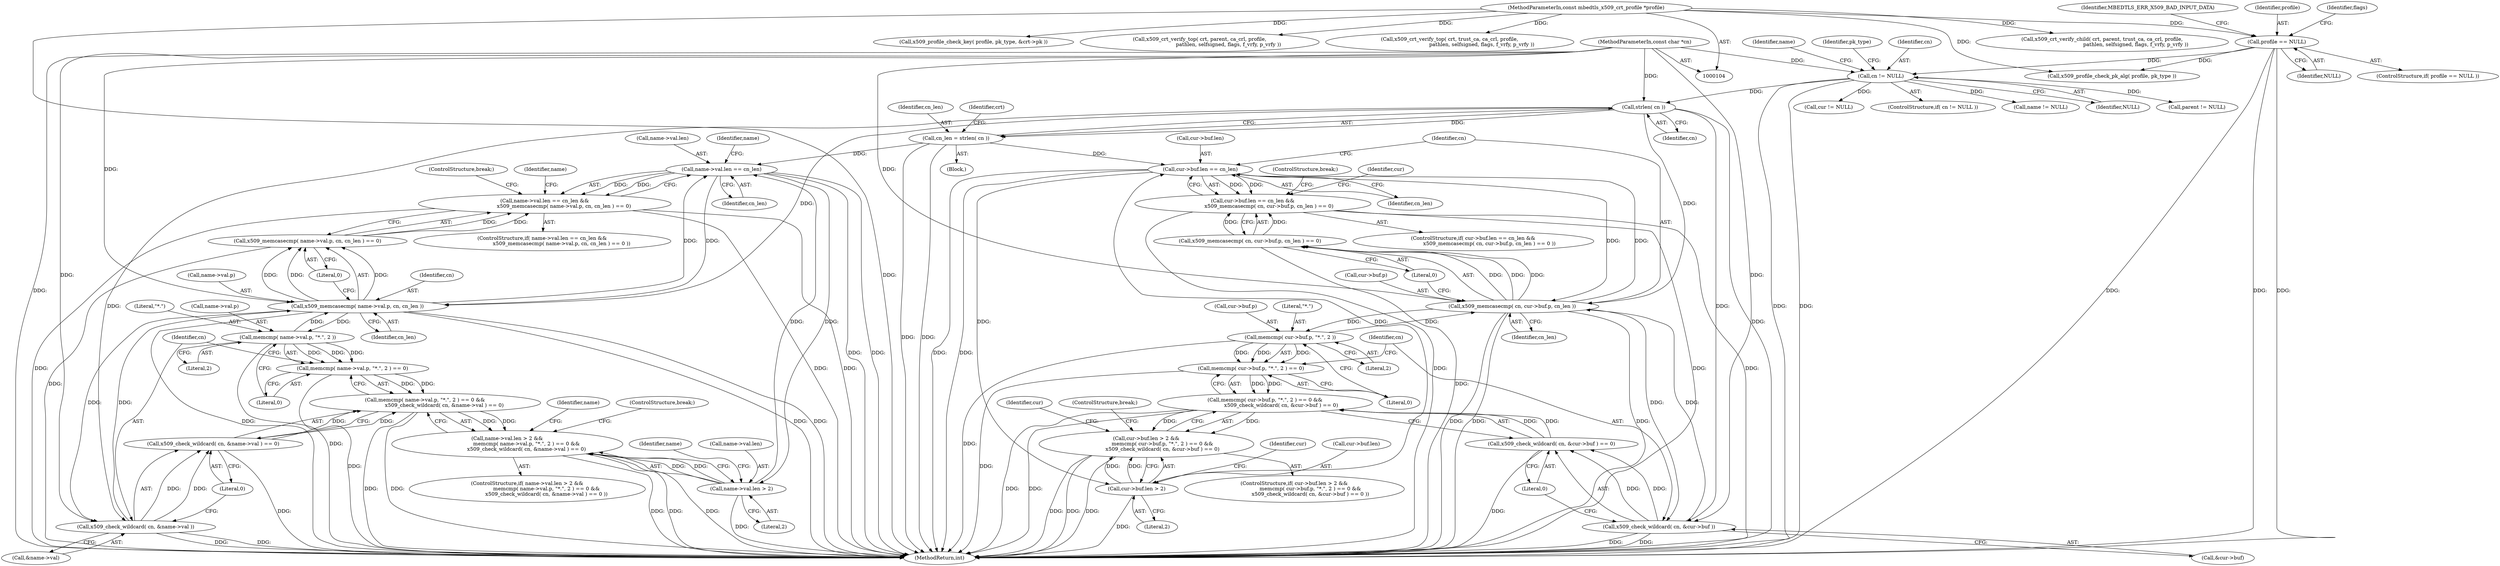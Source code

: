 digraph "1_mbedtls_d15795acd5074e0b44e71f7ede8bdfe1b48591fc@API" {
"1000154" [label="(Call,strlen( cn ))"];
"1000142" [label="(Call,cn != NULL)"];
"1000109" [label="(MethodParameterIn,const char *cn)"];
"1000132" [label="(Call,profile == NULL)"];
"1000108" [label="(MethodParameterIn,const mbedtls_x509_crt_profile *profile)"];
"1000152" [label="(Call,cn_len = strlen( cn ))"];
"1000176" [label="(Call,cur->buf.len == cn_len)"];
"1000175" [label="(Call,cur->buf.len == cn_len &&\n                    x509_memcasecmp( cn, cur->buf.p, cn_len ) == 0)"];
"1000184" [label="(Call,x509_memcasecmp( cn, cur->buf.p, cn_len ))"];
"1000183" [label="(Call,x509_memcasecmp( cn, cur->buf.p, cn_len ) == 0)"];
"1000205" [label="(Call,memcmp( cur->buf.p, \"*.\", 2 ))"];
"1000204" [label="(Call,memcmp( cur->buf.p, \"*.\", 2 ) == 0)"];
"1000203" [label="(Call,memcmp( cur->buf.p, \"*.\", 2 ) == 0 &&\n                    x509_check_wildcard( cn, &cur->buf ) == 0)"];
"1000195" [label="(Call,cur->buf.len > 2 &&\n                    memcmp( cur->buf.p, \"*.\", 2 ) == 0 &&\n                    x509_check_wildcard( cn, &cur->buf ) == 0)"];
"1000215" [label="(Call,x509_check_wildcard( cn, &cur->buf ))"];
"1000214" [label="(Call,x509_check_wildcard( cn, &cur->buf ) == 0)"];
"1000196" [label="(Call,cur->buf.len > 2)"];
"1000256" [label="(Call,name->val.len == cn_len)"];
"1000255" [label="(Call,name->val.len == cn_len &&\n                        x509_memcasecmp( name->val.p, cn, cn_len ) == 0)"];
"1000264" [label="(Call,x509_memcasecmp( name->val.p, cn, cn_len ))"];
"1000263" [label="(Call,x509_memcasecmp( name->val.p, cn, cn_len ) == 0)"];
"1000285" [label="(Call,memcmp( name->val.p, \"*.\", 2 ))"];
"1000284" [label="(Call,memcmp( name->val.p, \"*.\", 2 ) == 0)"];
"1000283" [label="(Call,memcmp( name->val.p, \"*.\", 2 ) == 0 &&\n                        x509_check_wildcard( cn, &name->val ) == 0)"];
"1000275" [label="(Call,name->val.len > 2 &&\n                        memcmp( name->val.p, \"*.\", 2 ) == 0 &&\n                        x509_check_wildcard( cn, &name->val ) == 0)"];
"1000295" [label="(Call,x509_check_wildcard( cn, &name->val ))"];
"1000294" [label="(Call,x509_check_wildcard( cn, &name->val ) == 0)"];
"1000276" [label="(Call,name->val.len > 2)"];
"1000263" [label="(Call,x509_memcasecmp( name->val.p, cn, cn_len ) == 0)"];
"1000274" [label="(ControlStructure,if( name->val.len > 2 &&\n                        memcmp( name->val.p, \"*.\", 2 ) == 0 &&\n                        x509_check_wildcard( cn, &name->val ) == 0 ))"];
"1000272" [label="(Literal,0)"];
"1000191" [label="(Identifier,cn_len)"];
"1000378" [label="(Call,x509_crt_verify_top( crt, parent, ca_crl, profile,\n                                    pathlen, selfsigned, flags, f_vrfy, p_vrfy ))"];
"1000257" [label="(Call,name->val.len)"];
"1000213" [label="(Literal,0)"];
"1000176" [label="(Call,cur->buf.len == cn_len)"];
"1000199" [label="(Identifier,cur)"];
"1000297" [label="(Call,&name->val)"];
"1000192" [label="(Literal,0)"];
"1000291" [label="(Literal,\"*.\")"];
"1000292" [label="(Literal,2)"];
"1000143" [label="(Identifier,cn)"];
"1000275" [label="(Call,name->val.len > 2 &&\n                        memcmp( name->val.p, \"*.\", 2 ) == 0 &&\n                        x509_check_wildcard( cn, &name->val ) == 0)"];
"1000154" [label="(Call,strlen( cn ))"];
"1000254" [label="(ControlStructure,if( name->val.len == cn_len &&\n                        x509_memcasecmp( name->val.p, cn, cn_len ) == 0 ))"];
"1000134" [label="(Identifier,NULL)"];
"1000196" [label="(Call,cur->buf.len > 2)"];
"1000304" [label="(Identifier,name)"];
"1000282" [label="(Literal,2)"];
"1000270" [label="(Identifier,cn)"];
"1000186" [label="(Call,cur->buf.p)"];
"1000147" [label="(Identifier,name)"];
"1000183" [label="(Call,x509_memcasecmp( cn, cur->buf.p, cn_len ) == 0)"];
"1000212" [label="(Literal,2)"];
"1000449" [label="(Call,x509_crt_verify_top( crt, trust_ca, ca_crl, profile,\n                                        pathlen, selfsigned, flags, f_vrfy, p_vrfy ))"];
"1000293" [label="(Literal,0)"];
"1000185" [label="(Identifier,cn)"];
"1000288" [label="(Identifier,name)"];
"1000142" [label="(Call,cn != NULL)"];
"1000294" [label="(Call,x509_check_wildcard( cn, &name->val ) == 0)"];
"1000132" [label="(Call,profile == NULL)"];
"1000177" [label="(Call,cur->buf.len)"];
"1000277" [label="(Call,name->val.len)"];
"1000286" [label="(Call,name->val.p)"];
"1000211" [label="(Literal,\"*.\")"];
"1000203" [label="(Call,memcmp( cur->buf.p, \"*.\", 2 ) == 0 &&\n                    x509_check_wildcard( cn, &cur->buf ) == 0)"];
"1000170" [label="(Call,cur != NULL)"];
"1000283" [label="(Call,memcmp( name->val.p, \"*.\", 2 ) == 0 &&\n                        x509_check_wildcard( cn, &name->val ) == 0)"];
"1000205" [label="(Call,memcmp( cur->buf.p, \"*.\", 2 ))"];
"1000131" [label="(ControlStructure,if( profile == NULL ))"];
"1000174" [label="(ControlStructure,if( cur->buf.len == cn_len &&\n                    x509_memcasecmp( cn, cur->buf.p, cn_len ) == 0 ))"];
"1000184" [label="(Call,x509_memcasecmp( cn, cur->buf.p, cn_len ))"];
"1000182" [label="(Identifier,cn_len)"];
"1000141" [label="(ControlStructure,if( cn != NULL ))"];
"1000284" [label="(Call,memcmp( name->val.p, \"*.\", 2 ) == 0)"];
"1000139" [label="(Identifier,flags)"];
"1000221" [label="(Literal,0)"];
"1000267" [label="(Identifier,name)"];
"1000474" [label="(MethodReturn,int)"];
"1000240" [label="(Call,name != NULL)"];
"1000217" [label="(Call,&cur->buf)"];
"1000295" [label="(Call,x509_check_wildcard( cn, &name->val ))"];
"1000302" [label="(ControlStructure,break;)"];
"1000225" [label="(Identifier,cur)"];
"1000215" [label="(Call,x509_check_wildcard( cn, &cur->buf ))"];
"1000279" [label="(Identifier,name)"];
"1000317" [label="(Identifier,pk_type)"];
"1000109" [label="(MethodParameterIn,const char *cn)"];
"1000136" [label="(Identifier,MBEDTLS_ERR_X509_BAD_INPUT_DATA)"];
"1000256" [label="(Call,name->val.len == cn_len)"];
"1000296" [label="(Identifier,cn)"];
"1000264" [label="(Call,x509_memcasecmp( name->val.p, cn, cn_len ))"];
"1000159" [label="(Identifier,crt)"];
"1000206" [label="(Call,cur->buf.p)"];
"1000195" [label="(Call,cur->buf.len > 2 &&\n                    memcmp( cur->buf.p, \"*.\", 2 ) == 0 &&\n                    x509_check_wildcard( cn, &cur->buf ) == 0)"];
"1000153" [label="(Identifier,cn_len)"];
"1000325" [label="(Call,x509_profile_check_pk_alg( profile, pk_type ))"];
"1000223" [label="(ControlStructure,break;)"];
"1000144" [label="(Identifier,NULL)"];
"1000351" [label="(Call,parent != NULL)"];
"1000202" [label="(Literal,2)"];
"1000197" [label="(Call,cur->buf.len)"];
"1000273" [label="(ControlStructure,break;)"];
"1000265" [label="(Call,name->val.p)"];
"1000175" [label="(Call,cur->buf.len == cn_len &&\n                    x509_memcasecmp( cn, cur->buf.p, cn_len ) == 0)"];
"1000155" [label="(Identifier,cn)"];
"1000194" [label="(ControlStructure,if( cur->buf.len > 2 &&\n                    memcmp( cur->buf.p, \"*.\", 2 ) == 0 &&\n                    x509_check_wildcard( cn, &cur->buf ) == 0 ))"];
"1000108" [label="(MethodParameterIn,const mbedtls_x509_crt_profile *profile)"];
"1000271" [label="(Identifier,cn_len)"];
"1000204" [label="(Call,memcmp( cur->buf.p, \"*.\", 2 ) == 0)"];
"1000214" [label="(Call,x509_check_wildcard( cn, &cur->buf ) == 0)"];
"1000216" [label="(Identifier,cn)"];
"1000262" [label="(Identifier,cn_len)"];
"1000133" [label="(Identifier,profile)"];
"1000428" [label="(Call,x509_crt_verify_child( crt, parent, trust_ca, ca_crl, profile,\n                                          pathlen, selfsigned, flags, f_vrfy, p_vrfy ))"];
"1000301" [label="(Literal,0)"];
"1000208" [label="(Identifier,cur)"];
"1000335" [label="(Call,x509_profile_check_key( profile, pk_type, &crt->pk ))"];
"1000145" [label="(Block,)"];
"1000193" [label="(ControlStructure,break;)"];
"1000285" [label="(Call,memcmp( name->val.p, \"*.\", 2 ))"];
"1000152" [label="(Call,cn_len = strlen( cn ))"];
"1000276" [label="(Call,name->val.len > 2)"];
"1000255" [label="(Call,name->val.len == cn_len &&\n                        x509_memcasecmp( name->val.p, cn, cn_len ) == 0)"];
"1000154" -> "1000152"  [label="AST: "];
"1000154" -> "1000155"  [label="CFG: "];
"1000155" -> "1000154"  [label="AST: "];
"1000152" -> "1000154"  [label="CFG: "];
"1000154" -> "1000474"  [label="DDG: "];
"1000154" -> "1000152"  [label="DDG: "];
"1000142" -> "1000154"  [label="DDG: "];
"1000109" -> "1000154"  [label="DDG: "];
"1000154" -> "1000184"  [label="DDG: "];
"1000154" -> "1000215"  [label="DDG: "];
"1000154" -> "1000264"  [label="DDG: "];
"1000154" -> "1000295"  [label="DDG: "];
"1000142" -> "1000141"  [label="AST: "];
"1000142" -> "1000144"  [label="CFG: "];
"1000143" -> "1000142"  [label="AST: "];
"1000144" -> "1000142"  [label="AST: "];
"1000147" -> "1000142"  [label="CFG: "];
"1000317" -> "1000142"  [label="CFG: "];
"1000142" -> "1000474"  [label="DDG: "];
"1000142" -> "1000474"  [label="DDG: "];
"1000109" -> "1000142"  [label="DDG: "];
"1000132" -> "1000142"  [label="DDG: "];
"1000142" -> "1000170"  [label="DDG: "];
"1000142" -> "1000240"  [label="DDG: "];
"1000142" -> "1000351"  [label="DDG: "];
"1000109" -> "1000104"  [label="AST: "];
"1000109" -> "1000474"  [label="DDG: "];
"1000109" -> "1000184"  [label="DDG: "];
"1000109" -> "1000215"  [label="DDG: "];
"1000109" -> "1000264"  [label="DDG: "];
"1000109" -> "1000295"  [label="DDG: "];
"1000132" -> "1000131"  [label="AST: "];
"1000132" -> "1000134"  [label="CFG: "];
"1000133" -> "1000132"  [label="AST: "];
"1000134" -> "1000132"  [label="AST: "];
"1000136" -> "1000132"  [label="CFG: "];
"1000139" -> "1000132"  [label="CFG: "];
"1000132" -> "1000474"  [label="DDG: "];
"1000132" -> "1000474"  [label="DDG: "];
"1000132" -> "1000474"  [label="DDG: "];
"1000108" -> "1000132"  [label="DDG: "];
"1000132" -> "1000325"  [label="DDG: "];
"1000108" -> "1000104"  [label="AST: "];
"1000108" -> "1000474"  [label="DDG: "];
"1000108" -> "1000325"  [label="DDG: "];
"1000108" -> "1000335"  [label="DDG: "];
"1000108" -> "1000378"  [label="DDG: "];
"1000108" -> "1000428"  [label="DDG: "];
"1000108" -> "1000449"  [label="DDG: "];
"1000152" -> "1000145"  [label="AST: "];
"1000153" -> "1000152"  [label="AST: "];
"1000159" -> "1000152"  [label="CFG: "];
"1000152" -> "1000474"  [label="DDG: "];
"1000152" -> "1000474"  [label="DDG: "];
"1000152" -> "1000176"  [label="DDG: "];
"1000152" -> "1000256"  [label="DDG: "];
"1000176" -> "1000175"  [label="AST: "];
"1000176" -> "1000182"  [label="CFG: "];
"1000177" -> "1000176"  [label="AST: "];
"1000182" -> "1000176"  [label="AST: "];
"1000185" -> "1000176"  [label="CFG: "];
"1000175" -> "1000176"  [label="CFG: "];
"1000176" -> "1000474"  [label="DDG: "];
"1000176" -> "1000474"  [label="DDG: "];
"1000176" -> "1000175"  [label="DDG: "];
"1000176" -> "1000175"  [label="DDG: "];
"1000196" -> "1000176"  [label="DDG: "];
"1000184" -> "1000176"  [label="DDG: "];
"1000176" -> "1000184"  [label="DDG: "];
"1000176" -> "1000196"  [label="DDG: "];
"1000175" -> "1000174"  [label="AST: "];
"1000175" -> "1000183"  [label="CFG: "];
"1000183" -> "1000175"  [label="AST: "];
"1000193" -> "1000175"  [label="CFG: "];
"1000199" -> "1000175"  [label="CFG: "];
"1000175" -> "1000474"  [label="DDG: "];
"1000175" -> "1000474"  [label="DDG: "];
"1000175" -> "1000474"  [label="DDG: "];
"1000183" -> "1000175"  [label="DDG: "];
"1000183" -> "1000175"  [label="DDG: "];
"1000184" -> "1000183"  [label="AST: "];
"1000184" -> "1000191"  [label="CFG: "];
"1000185" -> "1000184"  [label="AST: "];
"1000186" -> "1000184"  [label="AST: "];
"1000191" -> "1000184"  [label="AST: "];
"1000192" -> "1000184"  [label="CFG: "];
"1000184" -> "1000474"  [label="DDG: "];
"1000184" -> "1000474"  [label="DDG: "];
"1000184" -> "1000474"  [label="DDG: "];
"1000184" -> "1000183"  [label="DDG: "];
"1000184" -> "1000183"  [label="DDG: "];
"1000184" -> "1000183"  [label="DDG: "];
"1000215" -> "1000184"  [label="DDG: "];
"1000205" -> "1000184"  [label="DDG: "];
"1000184" -> "1000205"  [label="DDG: "];
"1000184" -> "1000215"  [label="DDG: "];
"1000183" -> "1000192"  [label="CFG: "];
"1000192" -> "1000183"  [label="AST: "];
"1000183" -> "1000474"  [label="DDG: "];
"1000205" -> "1000204"  [label="AST: "];
"1000205" -> "1000212"  [label="CFG: "];
"1000206" -> "1000205"  [label="AST: "];
"1000211" -> "1000205"  [label="AST: "];
"1000212" -> "1000205"  [label="AST: "];
"1000213" -> "1000205"  [label="CFG: "];
"1000205" -> "1000474"  [label="DDG: "];
"1000205" -> "1000204"  [label="DDG: "];
"1000205" -> "1000204"  [label="DDG: "];
"1000205" -> "1000204"  [label="DDG: "];
"1000204" -> "1000203"  [label="AST: "];
"1000204" -> "1000213"  [label="CFG: "];
"1000213" -> "1000204"  [label="AST: "];
"1000216" -> "1000204"  [label="CFG: "];
"1000203" -> "1000204"  [label="CFG: "];
"1000204" -> "1000474"  [label="DDG: "];
"1000204" -> "1000203"  [label="DDG: "];
"1000204" -> "1000203"  [label="DDG: "];
"1000203" -> "1000195"  [label="AST: "];
"1000203" -> "1000214"  [label="CFG: "];
"1000214" -> "1000203"  [label="AST: "];
"1000195" -> "1000203"  [label="CFG: "];
"1000203" -> "1000474"  [label="DDG: "];
"1000203" -> "1000474"  [label="DDG: "];
"1000203" -> "1000195"  [label="DDG: "];
"1000203" -> "1000195"  [label="DDG: "];
"1000214" -> "1000203"  [label="DDG: "];
"1000214" -> "1000203"  [label="DDG: "];
"1000195" -> "1000194"  [label="AST: "];
"1000195" -> "1000196"  [label="CFG: "];
"1000196" -> "1000195"  [label="AST: "];
"1000223" -> "1000195"  [label="CFG: "];
"1000225" -> "1000195"  [label="CFG: "];
"1000195" -> "1000474"  [label="DDG: "];
"1000195" -> "1000474"  [label="DDG: "];
"1000195" -> "1000474"  [label="DDG: "];
"1000196" -> "1000195"  [label="DDG: "];
"1000196" -> "1000195"  [label="DDG: "];
"1000215" -> "1000214"  [label="AST: "];
"1000215" -> "1000217"  [label="CFG: "];
"1000216" -> "1000215"  [label="AST: "];
"1000217" -> "1000215"  [label="AST: "];
"1000221" -> "1000215"  [label="CFG: "];
"1000215" -> "1000474"  [label="DDG: "];
"1000215" -> "1000474"  [label="DDG: "];
"1000215" -> "1000214"  [label="DDG: "];
"1000215" -> "1000214"  [label="DDG: "];
"1000214" -> "1000221"  [label="CFG: "];
"1000221" -> "1000214"  [label="AST: "];
"1000214" -> "1000474"  [label="DDG: "];
"1000196" -> "1000202"  [label="CFG: "];
"1000197" -> "1000196"  [label="AST: "];
"1000202" -> "1000196"  [label="AST: "];
"1000208" -> "1000196"  [label="CFG: "];
"1000196" -> "1000474"  [label="DDG: "];
"1000256" -> "1000255"  [label="AST: "];
"1000256" -> "1000262"  [label="CFG: "];
"1000257" -> "1000256"  [label="AST: "];
"1000262" -> "1000256"  [label="AST: "];
"1000267" -> "1000256"  [label="CFG: "];
"1000255" -> "1000256"  [label="CFG: "];
"1000256" -> "1000474"  [label="DDG: "];
"1000256" -> "1000474"  [label="DDG: "];
"1000256" -> "1000255"  [label="DDG: "];
"1000256" -> "1000255"  [label="DDG: "];
"1000276" -> "1000256"  [label="DDG: "];
"1000264" -> "1000256"  [label="DDG: "];
"1000256" -> "1000264"  [label="DDG: "];
"1000256" -> "1000276"  [label="DDG: "];
"1000255" -> "1000254"  [label="AST: "];
"1000255" -> "1000263"  [label="CFG: "];
"1000263" -> "1000255"  [label="AST: "];
"1000273" -> "1000255"  [label="CFG: "];
"1000279" -> "1000255"  [label="CFG: "];
"1000255" -> "1000474"  [label="DDG: "];
"1000255" -> "1000474"  [label="DDG: "];
"1000255" -> "1000474"  [label="DDG: "];
"1000263" -> "1000255"  [label="DDG: "];
"1000263" -> "1000255"  [label="DDG: "];
"1000264" -> "1000263"  [label="AST: "];
"1000264" -> "1000271"  [label="CFG: "];
"1000265" -> "1000264"  [label="AST: "];
"1000270" -> "1000264"  [label="AST: "];
"1000271" -> "1000264"  [label="AST: "];
"1000272" -> "1000264"  [label="CFG: "];
"1000264" -> "1000474"  [label="DDG: "];
"1000264" -> "1000474"  [label="DDG: "];
"1000264" -> "1000474"  [label="DDG: "];
"1000264" -> "1000263"  [label="DDG: "];
"1000264" -> "1000263"  [label="DDG: "];
"1000264" -> "1000263"  [label="DDG: "];
"1000285" -> "1000264"  [label="DDG: "];
"1000295" -> "1000264"  [label="DDG: "];
"1000264" -> "1000285"  [label="DDG: "];
"1000264" -> "1000295"  [label="DDG: "];
"1000263" -> "1000272"  [label="CFG: "];
"1000272" -> "1000263"  [label="AST: "];
"1000263" -> "1000474"  [label="DDG: "];
"1000285" -> "1000284"  [label="AST: "];
"1000285" -> "1000292"  [label="CFG: "];
"1000286" -> "1000285"  [label="AST: "];
"1000291" -> "1000285"  [label="AST: "];
"1000292" -> "1000285"  [label="AST: "];
"1000293" -> "1000285"  [label="CFG: "];
"1000285" -> "1000474"  [label="DDG: "];
"1000285" -> "1000284"  [label="DDG: "];
"1000285" -> "1000284"  [label="DDG: "];
"1000285" -> "1000284"  [label="DDG: "];
"1000284" -> "1000283"  [label="AST: "];
"1000284" -> "1000293"  [label="CFG: "];
"1000293" -> "1000284"  [label="AST: "];
"1000296" -> "1000284"  [label="CFG: "];
"1000283" -> "1000284"  [label="CFG: "];
"1000284" -> "1000474"  [label="DDG: "];
"1000284" -> "1000283"  [label="DDG: "];
"1000284" -> "1000283"  [label="DDG: "];
"1000283" -> "1000275"  [label="AST: "];
"1000283" -> "1000294"  [label="CFG: "];
"1000294" -> "1000283"  [label="AST: "];
"1000275" -> "1000283"  [label="CFG: "];
"1000283" -> "1000474"  [label="DDG: "];
"1000283" -> "1000474"  [label="DDG: "];
"1000283" -> "1000275"  [label="DDG: "];
"1000283" -> "1000275"  [label="DDG: "];
"1000294" -> "1000283"  [label="DDG: "];
"1000294" -> "1000283"  [label="DDG: "];
"1000275" -> "1000274"  [label="AST: "];
"1000275" -> "1000276"  [label="CFG: "];
"1000276" -> "1000275"  [label="AST: "];
"1000302" -> "1000275"  [label="CFG: "];
"1000304" -> "1000275"  [label="CFG: "];
"1000275" -> "1000474"  [label="DDG: "];
"1000275" -> "1000474"  [label="DDG: "];
"1000275" -> "1000474"  [label="DDG: "];
"1000276" -> "1000275"  [label="DDG: "];
"1000276" -> "1000275"  [label="DDG: "];
"1000295" -> "1000294"  [label="AST: "];
"1000295" -> "1000297"  [label="CFG: "];
"1000296" -> "1000295"  [label="AST: "];
"1000297" -> "1000295"  [label="AST: "];
"1000301" -> "1000295"  [label="CFG: "];
"1000295" -> "1000474"  [label="DDG: "];
"1000295" -> "1000474"  [label="DDG: "];
"1000295" -> "1000294"  [label="DDG: "];
"1000295" -> "1000294"  [label="DDG: "];
"1000294" -> "1000301"  [label="CFG: "];
"1000301" -> "1000294"  [label="AST: "];
"1000294" -> "1000474"  [label="DDG: "];
"1000276" -> "1000282"  [label="CFG: "];
"1000277" -> "1000276"  [label="AST: "];
"1000282" -> "1000276"  [label="AST: "];
"1000288" -> "1000276"  [label="CFG: "];
"1000276" -> "1000474"  [label="DDG: "];
}
